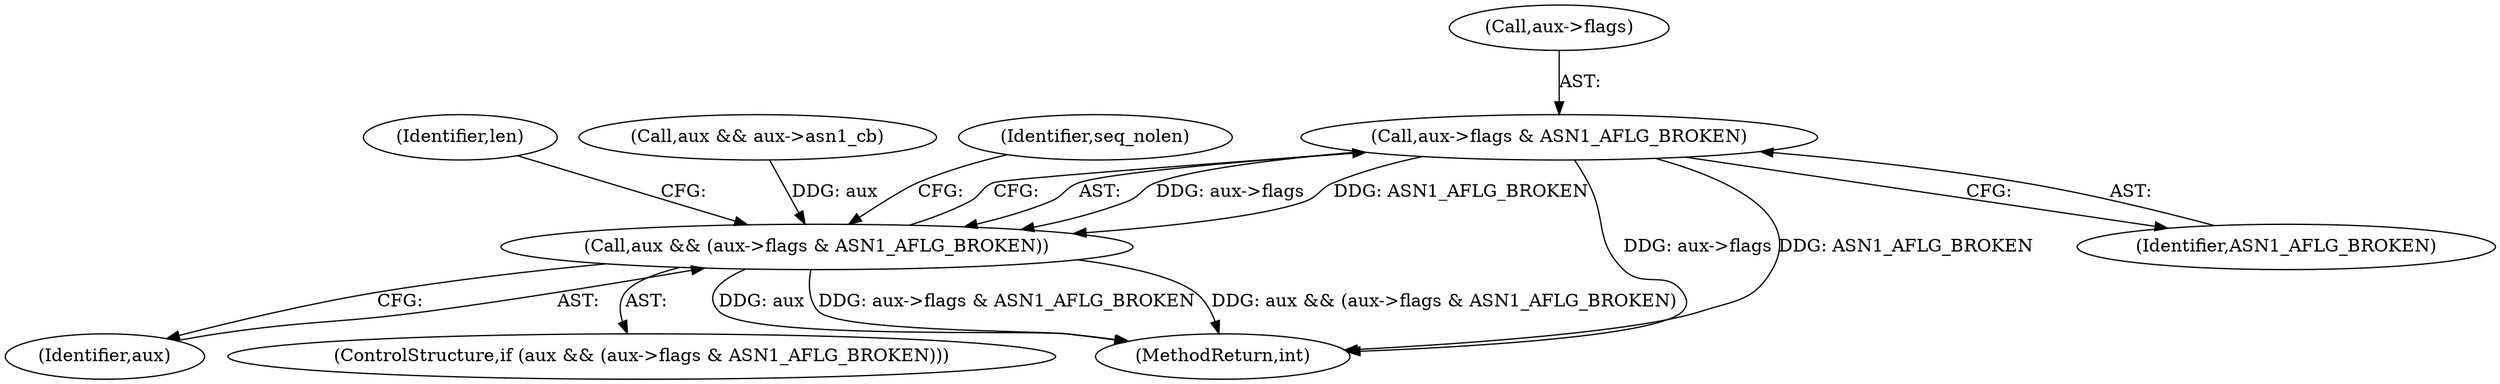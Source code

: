 digraph "0_openssl_cc598f321fbac9c04da5766243ed55d55948637d@pointer" {
"1000681" [label="(Call,aux->flags & ASN1_AFLG_BROKEN)"];
"1000679" [label="(Call,aux && (aux->flags & ASN1_AFLG_BROKEN))"];
"1000682" [label="(Call,aux->flags)"];
"1001034" [label="(MethodReturn,int)"];
"1000681" [label="(Call,aux->flags & ASN1_AFLG_BROKEN)"];
"1000680" [label="(Identifier,aux)"];
"1000685" [label="(Identifier,ASN1_AFLG_BROKEN)"];
"1000688" [label="(Identifier,len)"];
"1000201" [label="(Call,aux && aux->asn1_cb)"];
"1000679" [label="(Call,aux && (aux->flags & ASN1_AFLG_BROKEN))"];
"1000700" [label="(Identifier,seq_nolen)"];
"1000678" [label="(ControlStructure,if (aux && (aux->flags & ASN1_AFLG_BROKEN)))"];
"1000681" -> "1000679"  [label="AST: "];
"1000681" -> "1000685"  [label="CFG: "];
"1000682" -> "1000681"  [label="AST: "];
"1000685" -> "1000681"  [label="AST: "];
"1000679" -> "1000681"  [label="CFG: "];
"1000681" -> "1001034"  [label="DDG: aux->flags"];
"1000681" -> "1001034"  [label="DDG: ASN1_AFLG_BROKEN"];
"1000681" -> "1000679"  [label="DDG: aux->flags"];
"1000681" -> "1000679"  [label="DDG: ASN1_AFLG_BROKEN"];
"1000679" -> "1000678"  [label="AST: "];
"1000679" -> "1000680"  [label="CFG: "];
"1000680" -> "1000679"  [label="AST: "];
"1000688" -> "1000679"  [label="CFG: "];
"1000700" -> "1000679"  [label="CFG: "];
"1000679" -> "1001034"  [label="DDG: aux->flags & ASN1_AFLG_BROKEN"];
"1000679" -> "1001034"  [label="DDG: aux && (aux->flags & ASN1_AFLG_BROKEN)"];
"1000679" -> "1001034"  [label="DDG: aux"];
"1000201" -> "1000679"  [label="DDG: aux"];
}
